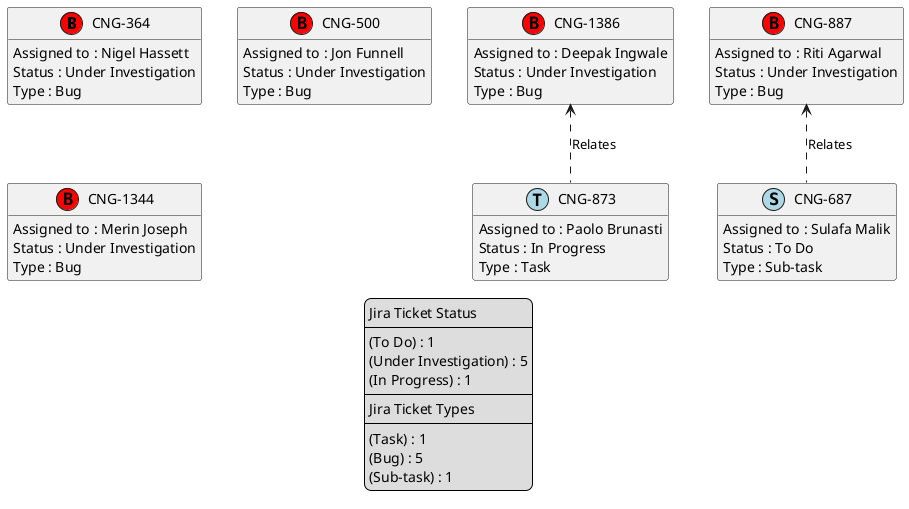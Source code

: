 @startuml
'https://plantuml.com/class-diagram

' GENERATE CLASS DIAGRAM ===========
' Generated at    : Thu Apr 18 10:28:35 CEST 2024

hide empty members

legend
Jira Ticket Status
----
(To Do) : 1
(Under Investigation) : 5
(In Progress) : 1
----
Jira Ticket Types
----
(Task) : 1
(Bug) : 5
(Sub-task) : 1
end legend


' Tickets =======
class "CNG-364" << (B,red) >> {
  Assigned to : Nigel Hassett
  Status : Under Investigation
  Type : Bug
}

class "CNG-873" << (T,lightblue) >> {
  Assigned to : Paolo Brunasti
  Status : In Progress
  Type : Task
}

class "CNG-687" << (S,lightblue) >> {
  Assigned to : Sulafa Malik
  Status : To Do
  Type : Sub-task
}

class "CNG-500" << (B,red) >> {
  Assigned to : Jon Funnell
  Status : Under Investigation
  Type : Bug
}

class "CNG-1344" << (B,red) >> {
  Assigned to : Merin Joseph
  Status : Under Investigation
  Type : Bug
}

class "CNG-887" << (B,red) >> {
  Assigned to : Riti Agarwal
  Status : Under Investigation
  Type : Bug
}

class "CNG-1386" << (B,red) >> {
  Assigned to : Deepak Ingwale
  Status : Under Investigation
  Type : Bug
}



' Links =======
"CNG-887" <.. "CNG-687" : Relates
"CNG-1386" <.. "CNG-873" : Relates


@enduml
